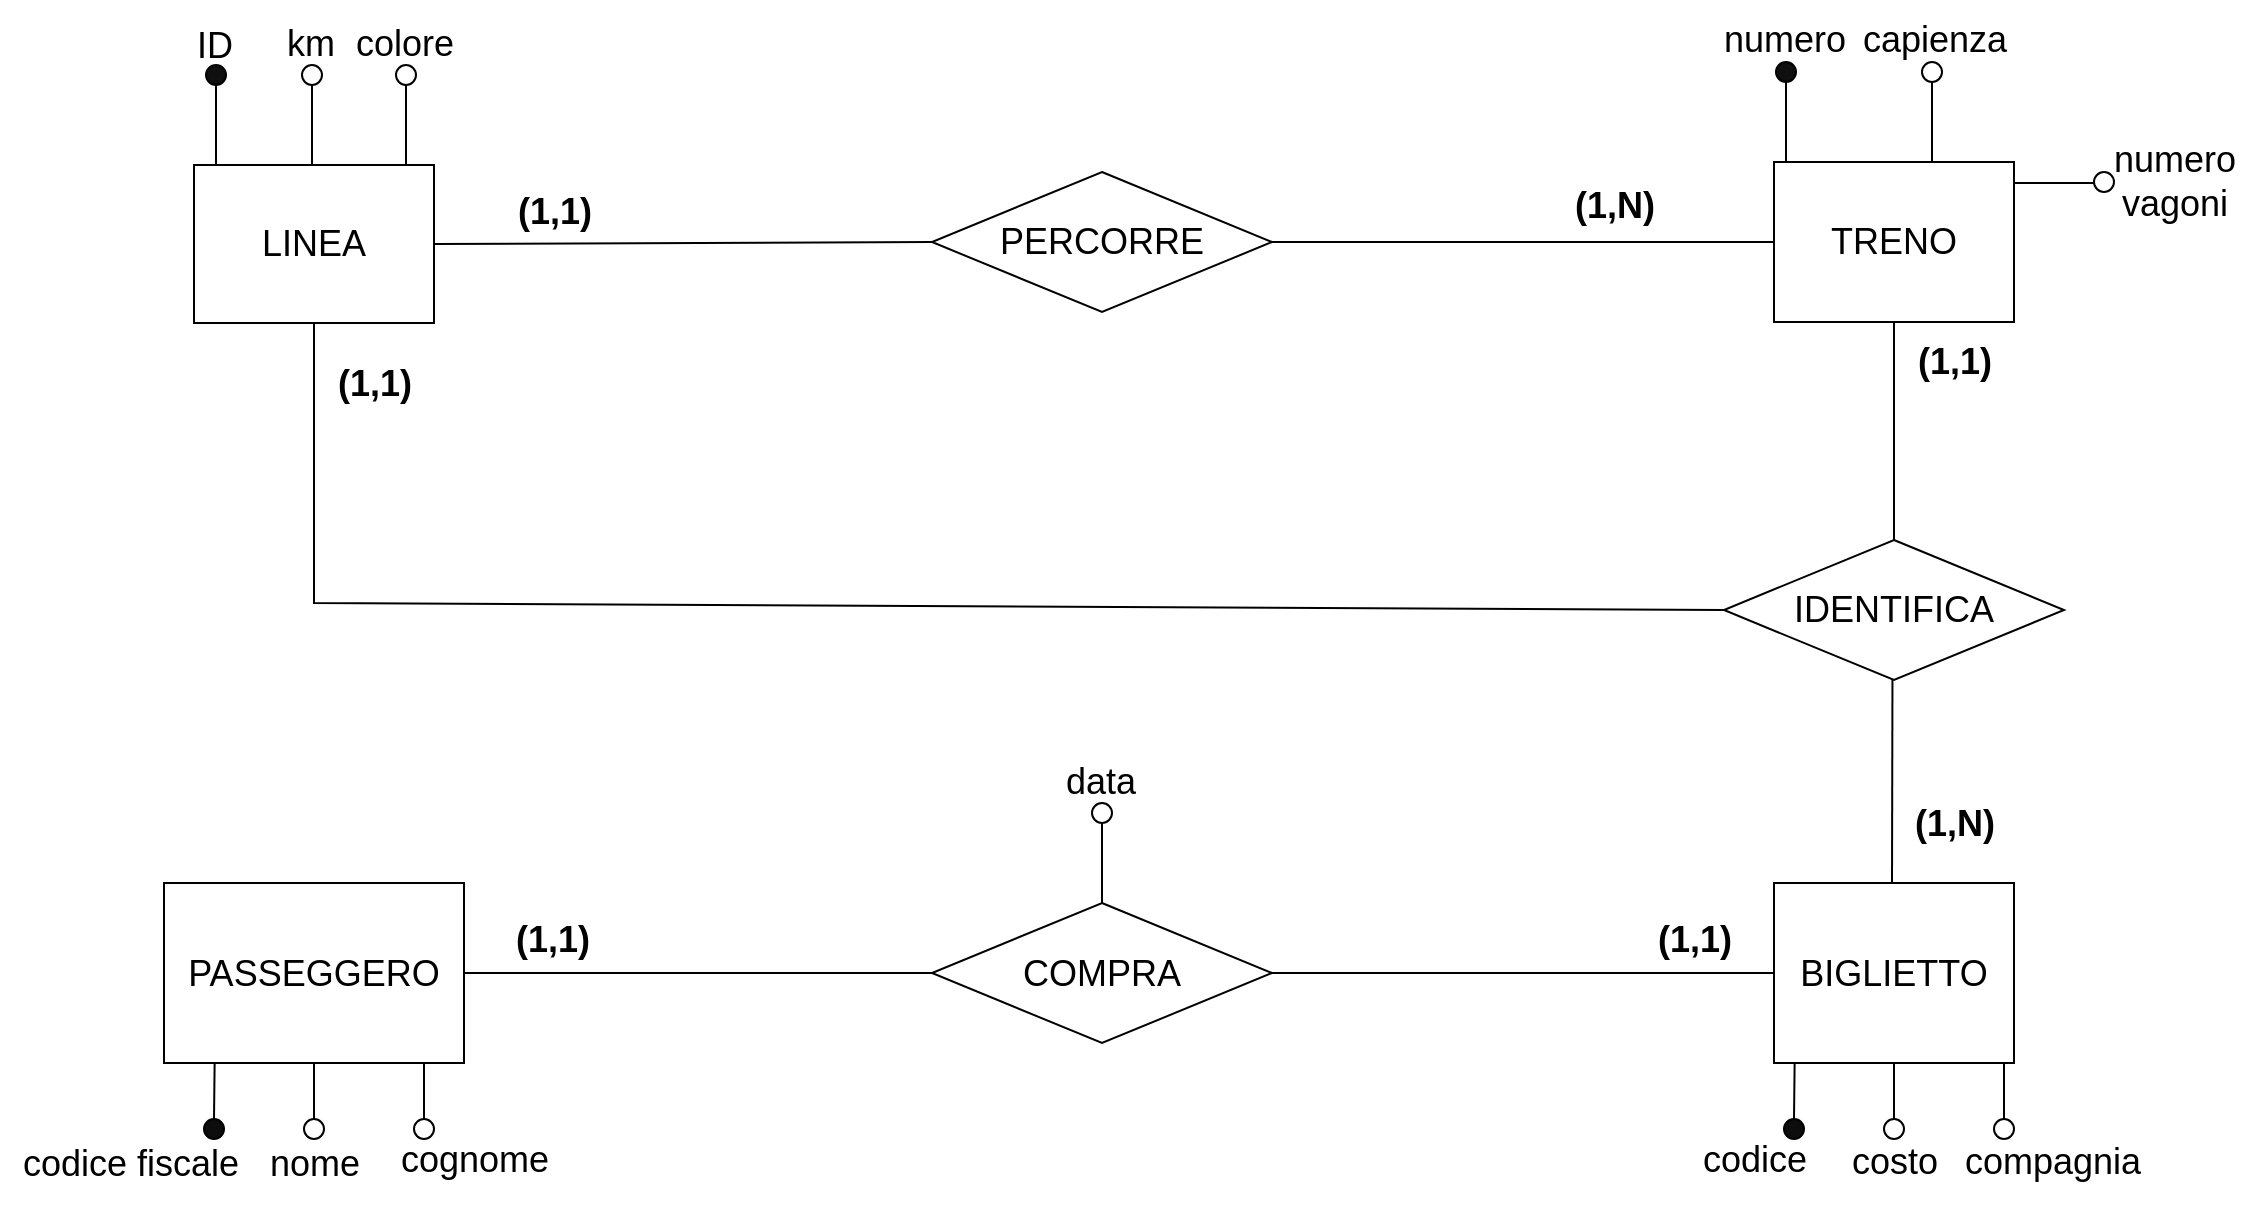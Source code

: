<mxfile version="24.8.4">
  <diagram name="Pagina-1" id="9S3pYiALpR-bQ_1WZVmm">
    <mxGraphModel dx="1760" dy="944" grid="1" gridSize="10" guides="1" tooltips="1" connect="1" arrows="1" fold="1" page="1" pageScale="1" pageWidth="1169" pageHeight="827" math="0" shadow="0">
      <root>
        <mxCell id="0" />
        <mxCell id="1" parent="0" />
        <mxCell id="u4VoGZcGSv2M7eAAe4sS-1" value="&lt;font style=&quot;font-size: 18px;&quot;&gt;LINEA&lt;/font&gt;" style="rounded=0;whiteSpace=wrap;html=1;" vertex="1" parent="1">
          <mxGeometry x="118" y="172.5" width="120" height="79" as="geometry" />
        </mxCell>
        <mxCell id="u4VoGZcGSv2M7eAAe4sS-2" value="&lt;font style=&quot;font-size: 18px;&quot;&gt;TRENO&lt;/font&gt;" style="rounded=0;whiteSpace=wrap;html=1;" vertex="1" parent="1">
          <mxGeometry x="908" y="171" width="120" height="80" as="geometry" />
        </mxCell>
        <mxCell id="u4VoGZcGSv2M7eAAe4sS-3" value="&lt;font style=&quot;font-size: 18px;&quot;&gt;BIGLIETTO&lt;/font&gt;" style="rounded=0;whiteSpace=wrap;html=1;" vertex="1" parent="1">
          <mxGeometry x="908" y="531.5" width="120" height="90" as="geometry" />
        </mxCell>
        <mxCell id="u4VoGZcGSv2M7eAAe4sS-5" value="&lt;font style=&quot;font-size: 18px;&quot;&gt;PASSEGGERO&lt;/font&gt;" style="rounded=0;whiteSpace=wrap;html=1;" vertex="1" parent="1">
          <mxGeometry x="103" y="531.5" width="150" height="90" as="geometry" />
        </mxCell>
        <mxCell id="u4VoGZcGSv2M7eAAe4sS-6" value="&lt;font style=&quot;font-size: 18px;&quot;&gt;PERCORRE&lt;/font&gt;" style="rhombus;whiteSpace=wrap;html=1;" vertex="1" parent="1">
          <mxGeometry x="487" y="176" width="170" height="70" as="geometry" />
        </mxCell>
        <mxCell id="u4VoGZcGSv2M7eAAe4sS-7" value="" style="endArrow=none;html=1;rounded=0;exitX=0;exitY=0.5;exitDx=0;exitDy=0;entryX=1;entryY=0.5;entryDx=0;entryDy=0;" edge="1" parent="1" source="u4VoGZcGSv2M7eAAe4sS-6" target="u4VoGZcGSv2M7eAAe4sS-1">
          <mxGeometry width="50" height="50" relative="1" as="geometry">
            <mxPoint x="448" y="210.5" as="sourcePoint" />
            <mxPoint x="388" y="211.5" as="targetPoint" />
          </mxGeometry>
        </mxCell>
        <mxCell id="u4VoGZcGSv2M7eAAe4sS-8" value="" style="endArrow=none;html=1;rounded=0;entryX=1;entryY=0.5;entryDx=0;entryDy=0;exitX=0;exitY=0.5;exitDx=0;exitDy=0;" edge="1" parent="1" source="u4VoGZcGSv2M7eAAe4sS-2" target="u4VoGZcGSv2M7eAAe4sS-6">
          <mxGeometry width="50" height="50" relative="1" as="geometry">
            <mxPoint x="668" y="301.5" as="sourcePoint" />
            <mxPoint x="718" y="251.5" as="targetPoint" />
          </mxGeometry>
        </mxCell>
        <mxCell id="u4VoGZcGSv2M7eAAe4sS-9" value="&lt;font style=&quot;font-size: 18px;&quot;&gt;&lt;b&gt;(1,N)&lt;/b&gt;&lt;/font&gt;" style="text;html=1;align=center;verticalAlign=middle;resizable=0;points=[];autosize=1;strokeColor=none;fillColor=none;" vertex="1" parent="1">
          <mxGeometry x="798" y="172.5" width="60" height="40" as="geometry" />
        </mxCell>
        <mxCell id="u4VoGZcGSv2M7eAAe4sS-10" value="&lt;font style=&quot;font-size: 18px;&quot;&gt;&lt;b&gt;(1,1)&lt;/b&gt;&lt;/font&gt;" style="text;html=1;align=center;verticalAlign=middle;resizable=0;points=[];autosize=1;strokeColor=none;fillColor=none;" vertex="1" parent="1">
          <mxGeometry x="268" y="176" width="60" height="40" as="geometry" />
        </mxCell>
        <mxCell id="u4VoGZcGSv2M7eAAe4sS-11" value="&lt;font style=&quot;font-size: 18px;&quot;&gt;COMPRA&lt;/font&gt;" style="rhombus;whiteSpace=wrap;html=1;" vertex="1" parent="1">
          <mxGeometry x="487" y="541.5" width="170" height="70" as="geometry" />
        </mxCell>
        <mxCell id="u4VoGZcGSv2M7eAAe4sS-12" value="" style="endArrow=none;html=1;rounded=0;exitX=0;exitY=0.5;exitDx=0;exitDy=0;" edge="1" parent="1" source="u4VoGZcGSv2M7eAAe4sS-11" target="u4VoGZcGSv2M7eAAe4sS-5">
          <mxGeometry width="50" height="50" relative="1" as="geometry">
            <mxPoint x="588" y="371.5" as="sourcePoint" />
            <mxPoint x="638" y="321.5" as="targetPoint" />
          </mxGeometry>
        </mxCell>
        <mxCell id="u4VoGZcGSv2M7eAAe4sS-13" value="" style="endArrow=none;html=1;rounded=0;exitX=1;exitY=0.5;exitDx=0;exitDy=0;entryX=0;entryY=0.5;entryDx=0;entryDy=0;" edge="1" parent="1" source="u4VoGZcGSv2M7eAAe4sS-11" target="u4VoGZcGSv2M7eAAe4sS-3">
          <mxGeometry width="50" height="50" relative="1" as="geometry">
            <mxPoint x="588" y="371.5" as="sourcePoint" />
            <mxPoint x="638" y="321.5" as="targetPoint" />
          </mxGeometry>
        </mxCell>
        <mxCell id="u4VoGZcGSv2M7eAAe4sS-14" value="&lt;font style=&quot;font-size: 18px;&quot;&gt;IDENTIFICA&lt;/font&gt;" style="rhombus;whiteSpace=wrap;html=1;" vertex="1" parent="1">
          <mxGeometry x="883" y="360" width="170" height="70" as="geometry" />
        </mxCell>
        <mxCell id="u4VoGZcGSv2M7eAAe4sS-15" value="" style="endArrow=none;html=1;rounded=0;exitX=0.5;exitY=0;exitDx=0;exitDy=0;" edge="1" parent="1" source="u4VoGZcGSv2M7eAAe4sS-14">
          <mxGeometry width="50" height="50" relative="1" as="geometry">
            <mxPoint x="588" y="371.5" as="sourcePoint" />
            <mxPoint x="968" y="251.5" as="targetPoint" />
          </mxGeometry>
        </mxCell>
        <mxCell id="u4VoGZcGSv2M7eAAe4sS-16" value="" style="endArrow=none;html=1;rounded=0;" edge="1" parent="1">
          <mxGeometry width="50" height="50" relative="1" as="geometry">
            <mxPoint x="967" y="531.5" as="sourcePoint" />
            <mxPoint x="967.23" y="430" as="targetPoint" />
          </mxGeometry>
        </mxCell>
        <mxCell id="u4VoGZcGSv2M7eAAe4sS-18" value="" style="endArrow=none;html=1;rounded=0;exitX=0.5;exitY=1;exitDx=0;exitDy=0;entryX=0;entryY=0.5;entryDx=0;entryDy=0;" edge="1" parent="1" source="u4VoGZcGSv2M7eAAe4sS-1" target="u4VoGZcGSv2M7eAAe4sS-14">
          <mxGeometry width="50" height="50" relative="1" as="geometry">
            <mxPoint x="618" y="391.5" as="sourcePoint" />
            <mxPoint x="488" y="395" as="targetPoint" />
            <Array as="points">
              <mxPoint x="178" y="391.5" />
            </Array>
          </mxGeometry>
        </mxCell>
        <mxCell id="u4VoGZcGSv2M7eAAe4sS-20" value="&lt;font style=&quot;font-size: 18px;&quot;&gt;&lt;b&gt;(1,1)&lt;/b&gt;&lt;/font&gt;" style="text;html=1;align=center;verticalAlign=middle;resizable=0;points=[];autosize=1;strokeColor=none;fillColor=none;" vertex="1" parent="1">
          <mxGeometry x="178" y="261.5" width="60" height="40" as="geometry" />
        </mxCell>
        <mxCell id="u4VoGZcGSv2M7eAAe4sS-21" value="&lt;font style=&quot;font-size: 18px;&quot;&gt;&lt;b&gt;(1,1)&lt;/b&gt;&lt;/font&gt;" style="text;html=1;align=center;verticalAlign=middle;resizable=0;points=[];autosize=1;strokeColor=none;fillColor=none;" vertex="1" parent="1">
          <mxGeometry x="968" y="251" width="60" height="40" as="geometry" />
        </mxCell>
        <mxCell id="u4VoGZcGSv2M7eAAe4sS-22" value="&lt;font style=&quot;font-size: 18px;&quot;&gt;&lt;b&gt;(1,N)&lt;/b&gt;&lt;/font&gt;" style="text;html=1;align=center;verticalAlign=middle;resizable=0;points=[];autosize=1;strokeColor=none;fillColor=none;" vertex="1" parent="1">
          <mxGeometry x="968" y="481.5" width="60" height="40" as="geometry" />
        </mxCell>
        <mxCell id="u4VoGZcGSv2M7eAAe4sS-23" value="&lt;font style=&quot;font-size: 18px;&quot;&gt;&lt;b&gt;(1,1)&lt;/b&gt;&lt;/font&gt;" style="text;html=1;align=center;verticalAlign=middle;resizable=0;points=[];autosize=1;strokeColor=none;fillColor=none;" vertex="1" parent="1">
          <mxGeometry x="267" y="539.5" width="60" height="40" as="geometry" />
        </mxCell>
        <mxCell id="u4VoGZcGSv2M7eAAe4sS-24" value="&lt;font style=&quot;font-size: 18px;&quot;&gt;&lt;b&gt;(1,1)&lt;/b&gt;&lt;/font&gt;" style="text;html=1;align=center;verticalAlign=middle;resizable=0;points=[];autosize=1;strokeColor=none;fillColor=none;" vertex="1" parent="1">
          <mxGeometry x="838" y="539.5" width="60" height="40" as="geometry" />
        </mxCell>
        <mxCell id="u4VoGZcGSv2M7eAAe4sS-25" value="" style="endArrow=none;html=1;rounded=0;exitX=0.5;exitY=0;exitDx=0;exitDy=0;" edge="1" parent="1" source="u4VoGZcGSv2M7eAAe4sS-11">
          <mxGeometry width="50" height="50" relative="1" as="geometry">
            <mxPoint x="618" y="391.5" as="sourcePoint" />
            <mxPoint x="572" y="501.5" as="targetPoint" />
          </mxGeometry>
        </mxCell>
        <mxCell id="u4VoGZcGSv2M7eAAe4sS-26" value="" style="ellipse;whiteSpace=wrap;html=1;" vertex="1" parent="1">
          <mxGeometry x="567" y="491.5" width="10" height="10" as="geometry" />
        </mxCell>
        <mxCell id="u4VoGZcGSv2M7eAAe4sS-27" value="&lt;font style=&quot;font-size: 18px;&quot;&gt;data&lt;/font&gt;" style="text;html=1;align=center;verticalAlign=middle;resizable=0;points=[];autosize=1;strokeColor=none;fillColor=none;" vertex="1" parent="1">
          <mxGeometry x="541" y="460.5" width="60" height="40" as="geometry" />
        </mxCell>
        <mxCell id="u4VoGZcGSv2M7eAAe4sS-37" value="" style="endArrow=none;html=1;rounded=0;exitX=0.5;exitY=0;exitDx=0;exitDy=0;" edge="1" parent="1">
          <mxGeometry width="50" height="50" relative="1" as="geometry">
            <mxPoint x="129" y="172.5" as="sourcePoint" />
            <mxPoint x="129" y="132.5" as="targetPoint" />
          </mxGeometry>
        </mxCell>
        <mxCell id="u4VoGZcGSv2M7eAAe4sS-38" value="" style="ellipse;whiteSpace=wrap;html=1;fillColor=#0F0F0F;" vertex="1" parent="1">
          <mxGeometry x="124" y="122.5" width="10" height="10" as="geometry" />
        </mxCell>
        <mxCell id="u4VoGZcGSv2M7eAAe4sS-39" value="&lt;font style=&quot;font-size: 18px;&quot;&gt;ID&lt;/font&gt;" style="text;html=1;align=center;verticalAlign=middle;resizable=0;points=[];autosize=1;strokeColor=none;fillColor=none;" vertex="1" parent="1">
          <mxGeometry x="108" y="92.5" width="40" height="40" as="geometry" />
        </mxCell>
        <mxCell id="u4VoGZcGSv2M7eAAe4sS-40" value="" style="endArrow=none;html=1;rounded=0;exitX=0.5;exitY=0;exitDx=0;exitDy=0;" edge="1" parent="1">
          <mxGeometry width="50" height="50" relative="1" as="geometry">
            <mxPoint x="177" y="172.5" as="sourcePoint" />
            <mxPoint x="177" y="132.5" as="targetPoint" />
          </mxGeometry>
        </mxCell>
        <mxCell id="u4VoGZcGSv2M7eAAe4sS-41" value="" style="ellipse;whiteSpace=wrap;html=1;" vertex="1" parent="1">
          <mxGeometry x="172" y="122.5" width="10" height="10" as="geometry" />
        </mxCell>
        <mxCell id="u4VoGZcGSv2M7eAAe4sS-42" value="&lt;font style=&quot;font-size: 18px;&quot;&gt;km&lt;/font&gt;" style="text;html=1;align=center;verticalAlign=middle;resizable=0;points=[];autosize=1;strokeColor=none;fillColor=none;" vertex="1" parent="1">
          <mxGeometry x="151" y="91.5" width="50" height="40" as="geometry" />
        </mxCell>
        <mxCell id="u4VoGZcGSv2M7eAAe4sS-43" value="" style="endArrow=none;html=1;rounded=0;exitX=0.5;exitY=0;exitDx=0;exitDy=0;" edge="1" parent="1">
          <mxGeometry width="50" height="50" relative="1" as="geometry">
            <mxPoint x="224" y="172.5" as="sourcePoint" />
            <mxPoint x="224" y="132.5" as="targetPoint" />
          </mxGeometry>
        </mxCell>
        <mxCell id="u4VoGZcGSv2M7eAAe4sS-44" value="" style="ellipse;whiteSpace=wrap;html=1;" vertex="1" parent="1">
          <mxGeometry x="219" y="122.5" width="10" height="10" as="geometry" />
        </mxCell>
        <mxCell id="u4VoGZcGSv2M7eAAe4sS-45" value="&lt;font style=&quot;font-size: 18px;&quot;&gt;colore&lt;/font&gt;" style="text;html=1;align=center;verticalAlign=middle;resizable=0;points=[];autosize=1;strokeColor=none;fillColor=none;" vertex="1" parent="1">
          <mxGeometry x="188" y="91.5" width="70" height="40" as="geometry" />
        </mxCell>
        <mxCell id="u4VoGZcGSv2M7eAAe4sS-47" value="" style="endArrow=none;html=1;rounded=0;exitX=0.5;exitY=0;exitDx=0;exitDy=0;" edge="1" parent="1">
          <mxGeometry width="50" height="50" relative="1" as="geometry">
            <mxPoint x="914" y="171" as="sourcePoint" />
            <mxPoint x="914" y="131" as="targetPoint" />
          </mxGeometry>
        </mxCell>
        <mxCell id="u4VoGZcGSv2M7eAAe4sS-48" value="" style="ellipse;whiteSpace=wrap;html=1;fillColor=#0F0F0F;" vertex="1" parent="1">
          <mxGeometry x="909" y="121" width="10" height="10" as="geometry" />
        </mxCell>
        <mxCell id="u4VoGZcGSv2M7eAAe4sS-49" value="&lt;font style=&quot;font-size: 18px;&quot;&gt;numero&lt;/font&gt;" style="text;html=1;align=center;verticalAlign=middle;resizable=0;points=[];autosize=1;strokeColor=none;fillColor=none;" vertex="1" parent="1">
          <mxGeometry x="873" y="90" width="80" height="40" as="geometry" />
        </mxCell>
        <mxCell id="u4VoGZcGSv2M7eAAe4sS-50" value="" style="endArrow=none;html=1;rounded=0;exitX=0.5;exitY=0;exitDx=0;exitDy=0;" edge="1" parent="1">
          <mxGeometry width="50" height="50" relative="1" as="geometry">
            <mxPoint x="987" y="171" as="sourcePoint" />
            <mxPoint x="987" y="131" as="targetPoint" />
          </mxGeometry>
        </mxCell>
        <mxCell id="u4VoGZcGSv2M7eAAe4sS-51" value="" style="ellipse;whiteSpace=wrap;html=1;" vertex="1" parent="1">
          <mxGeometry x="982" y="121" width="10" height="10" as="geometry" />
        </mxCell>
        <mxCell id="u4VoGZcGSv2M7eAAe4sS-52" value="&lt;font style=&quot;font-size: 18px;&quot;&gt;capienza&lt;/font&gt;" style="text;html=1;align=center;verticalAlign=middle;resizable=0;points=[];autosize=1;strokeColor=none;fillColor=none;" vertex="1" parent="1">
          <mxGeometry x="938" y="90" width="100" height="40" as="geometry" />
        </mxCell>
        <mxCell id="u4VoGZcGSv2M7eAAe4sS-55" value="&lt;font style=&quot;font-size: 18px;&quot;&gt;numero&lt;/font&gt;&lt;div&gt;&lt;span style=&quot;font-size: 18px;&quot;&gt;vagoni&lt;/span&gt;&lt;/div&gt;" style="text;html=1;align=center;verticalAlign=middle;resizable=0;points=[];autosize=1;strokeColor=none;fillColor=none;" vertex="1" parent="1">
          <mxGeometry x="1068" y="151" width="80" height="60" as="geometry" />
        </mxCell>
        <mxCell id="u4VoGZcGSv2M7eAAe4sS-56" value="" style="endArrow=none;html=1;rounded=0;" edge="1" parent="1">
          <mxGeometry width="50" height="50" relative="1" as="geometry">
            <mxPoint x="1028" y="181.5" as="sourcePoint" />
            <mxPoint x="1068" y="181.5" as="targetPoint" />
          </mxGeometry>
        </mxCell>
        <mxCell id="u4VoGZcGSv2M7eAAe4sS-57" value="" style="ellipse;whiteSpace=wrap;html=1;" vertex="1" parent="1">
          <mxGeometry x="1068" y="176" width="10" height="10" as="geometry" />
        </mxCell>
        <mxCell id="u4VoGZcGSv2M7eAAe4sS-59" value="" style="endArrow=none;html=1;rounded=0;exitX=0.086;exitY=1.019;exitDx=0;exitDy=0;exitPerimeter=0;" edge="1" parent="1">
          <mxGeometry width="50" height="50" relative="1" as="geometry">
            <mxPoint x="918.32" y="621.21" as="sourcePoint" />
            <mxPoint x="918" y="649.5" as="targetPoint" />
          </mxGeometry>
        </mxCell>
        <mxCell id="u4VoGZcGSv2M7eAAe4sS-60" value="" style="ellipse;whiteSpace=wrap;html=1;fillColor=#0D0D0D;" vertex="1" parent="1">
          <mxGeometry x="913" y="649.5" width="10" height="10" as="geometry" />
        </mxCell>
        <mxCell id="u4VoGZcGSv2M7eAAe4sS-61" value="&lt;font style=&quot;font-size: 18px;&quot;&gt;codice&lt;/font&gt;" style="text;html=1;align=center;verticalAlign=middle;resizable=0;points=[];autosize=1;strokeColor=none;fillColor=none;" vertex="1" parent="1">
          <mxGeometry x="858" y="649.5" width="80" height="40" as="geometry" />
        </mxCell>
        <mxCell id="u4VoGZcGSv2M7eAAe4sS-62" value="" style="endArrow=none;html=1;rounded=0;exitX=0.086;exitY=1.019;exitDx=0;exitDy=0;exitPerimeter=0;" edge="1" parent="1">
          <mxGeometry width="50" height="50" relative="1" as="geometry">
            <mxPoint x="968" y="621.5" as="sourcePoint" />
            <mxPoint x="968" y="649.5" as="targetPoint" />
          </mxGeometry>
        </mxCell>
        <mxCell id="u4VoGZcGSv2M7eAAe4sS-63" value="" style="ellipse;whiteSpace=wrap;html=1;fillColor=none;" vertex="1" parent="1">
          <mxGeometry x="963" y="649.5" width="10" height="10" as="geometry" />
        </mxCell>
        <mxCell id="u4VoGZcGSv2M7eAAe4sS-64" value="&lt;font style=&quot;font-size: 18px;&quot;&gt;costo&lt;/font&gt;" style="text;html=1;align=center;verticalAlign=middle;resizable=0;points=[];autosize=1;strokeColor=none;fillColor=none;" vertex="1" parent="1">
          <mxGeometry x="933" y="650.5" width="70" height="40" as="geometry" />
        </mxCell>
        <mxCell id="u4VoGZcGSv2M7eAAe4sS-68" value="" style="endArrow=none;html=1;rounded=0;exitX=0.086;exitY=1.019;exitDx=0;exitDy=0;exitPerimeter=0;" edge="1" parent="1">
          <mxGeometry width="50" height="50" relative="1" as="geometry">
            <mxPoint x="1023" y="621.5" as="sourcePoint" />
            <mxPoint x="1023" y="649.5" as="targetPoint" />
          </mxGeometry>
        </mxCell>
        <mxCell id="u4VoGZcGSv2M7eAAe4sS-69" value="" style="ellipse;whiteSpace=wrap;html=1;fillColor=none;" vertex="1" parent="1">
          <mxGeometry x="1018" y="649.5" width="10" height="10" as="geometry" />
        </mxCell>
        <mxCell id="u4VoGZcGSv2M7eAAe4sS-70" value="&lt;font style=&quot;font-size: 18px;&quot;&gt;compagnia&lt;/font&gt;" style="text;html=1;align=center;verticalAlign=middle;resizable=0;points=[];autosize=1;strokeColor=none;fillColor=none;" vertex="1" parent="1">
          <mxGeometry x="992" y="650.5" width="110" height="40" as="geometry" />
        </mxCell>
        <mxCell id="u4VoGZcGSv2M7eAAe4sS-71" value="" style="endArrow=none;html=1;rounded=0;exitX=0.086;exitY=1.019;exitDx=0;exitDy=0;exitPerimeter=0;" edge="1" parent="1">
          <mxGeometry width="50" height="50" relative="1" as="geometry">
            <mxPoint x="128.32" y="621.21" as="sourcePoint" />
            <mxPoint x="128" y="649.5" as="targetPoint" />
          </mxGeometry>
        </mxCell>
        <mxCell id="u4VoGZcGSv2M7eAAe4sS-72" value="" style="ellipse;whiteSpace=wrap;html=1;fillColor=#0D0D0D;" vertex="1" parent="1">
          <mxGeometry x="123" y="649.5" width="10" height="10" as="geometry" />
        </mxCell>
        <mxCell id="u4VoGZcGSv2M7eAAe4sS-73" value="&lt;font style=&quot;font-size: 18px;&quot;&gt;codice fiscale&lt;/font&gt;" style="text;html=1;align=center;verticalAlign=middle;resizable=0;points=[];autosize=1;strokeColor=none;fillColor=none;" vertex="1" parent="1">
          <mxGeometry x="21" y="651.5" width="130" height="40" as="geometry" />
        </mxCell>
        <mxCell id="u4VoGZcGSv2M7eAAe4sS-74" value="" style="endArrow=none;html=1;rounded=0;exitX=0.086;exitY=1.019;exitDx=0;exitDy=0;exitPerimeter=0;" edge="1" parent="1">
          <mxGeometry width="50" height="50" relative="1" as="geometry">
            <mxPoint x="178" y="621.5" as="sourcePoint" />
            <mxPoint x="178" y="649.5" as="targetPoint" />
          </mxGeometry>
        </mxCell>
        <mxCell id="u4VoGZcGSv2M7eAAe4sS-75" value="" style="ellipse;whiteSpace=wrap;html=1;fillColor=none;" vertex="1" parent="1">
          <mxGeometry x="173" y="649.5" width="10" height="10" as="geometry" />
        </mxCell>
        <mxCell id="u4VoGZcGSv2M7eAAe4sS-76" value="&lt;font style=&quot;font-size: 18px;&quot;&gt;nome&lt;/font&gt;" style="text;html=1;align=center;verticalAlign=middle;resizable=0;points=[];autosize=1;strokeColor=none;fillColor=none;" vertex="1" parent="1">
          <mxGeometry x="143" y="651.5" width="70" height="40" as="geometry" />
        </mxCell>
        <mxCell id="u4VoGZcGSv2M7eAAe4sS-77" value="" style="endArrow=none;html=1;rounded=0;exitX=0.086;exitY=1.019;exitDx=0;exitDy=0;exitPerimeter=0;" edge="1" parent="1">
          <mxGeometry width="50" height="50" relative="1" as="geometry">
            <mxPoint x="233" y="621.5" as="sourcePoint" />
            <mxPoint x="233" y="649.5" as="targetPoint" />
          </mxGeometry>
        </mxCell>
        <mxCell id="u4VoGZcGSv2M7eAAe4sS-78" value="" style="ellipse;whiteSpace=wrap;html=1;fillColor=none;" vertex="1" parent="1">
          <mxGeometry x="228" y="649.5" width="10" height="10" as="geometry" />
        </mxCell>
        <mxCell id="u4VoGZcGSv2M7eAAe4sS-79" value="&lt;font style=&quot;font-size: 18px;&quot;&gt;cognome&lt;/font&gt;" style="text;html=1;align=center;verticalAlign=middle;resizable=0;points=[];autosize=1;strokeColor=none;fillColor=none;" vertex="1" parent="1">
          <mxGeometry x="208" y="649.5" width="100" height="40" as="geometry" />
        </mxCell>
      </root>
    </mxGraphModel>
  </diagram>
</mxfile>
